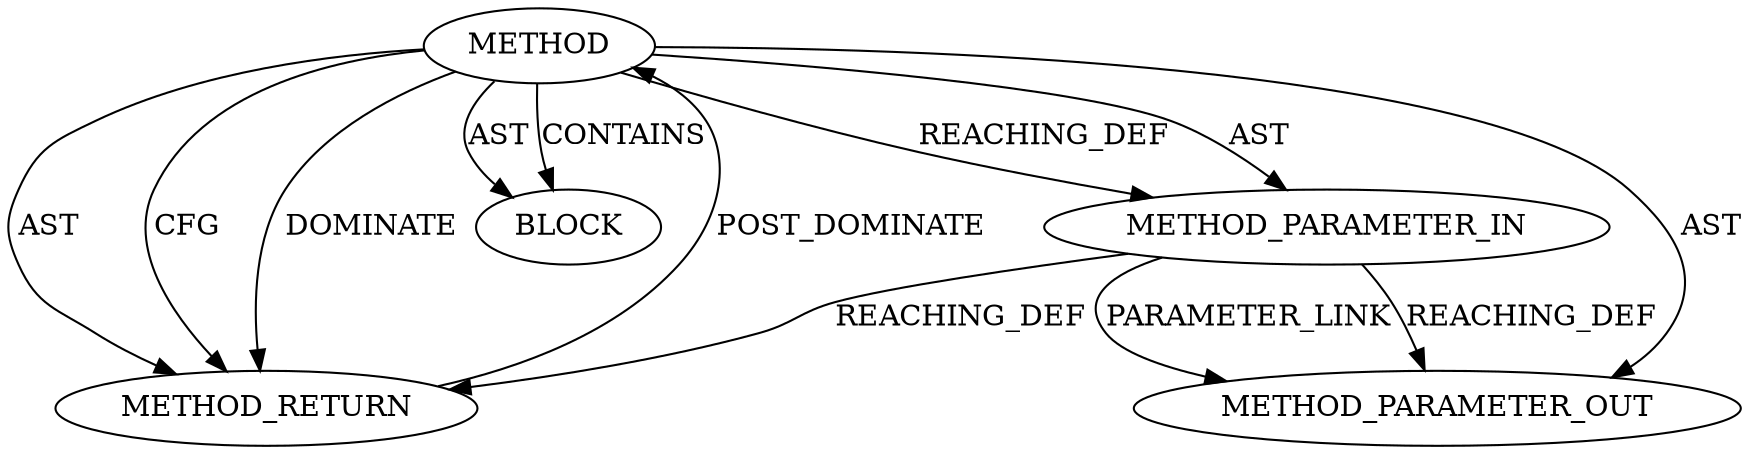 digraph {
  26539 [label=METHOD AST_PARENT_TYPE="NAMESPACE_BLOCK" AST_PARENT_FULL_NAME="<global>" ORDER=0 CODE="<empty>" FULL_NAME="dtls1_get_processed_record" IS_EXTERNAL=true FILENAME="<empty>" SIGNATURE="" NAME="dtls1_get_processed_record"]
  26542 [label=METHOD_RETURN ORDER=2 CODE="RET" TYPE_FULL_NAME="ANY" EVALUATION_STRATEGY="BY_VALUE"]
  26541 [label=BLOCK ORDER=1 ARGUMENT_INDEX=1 CODE="<empty>" TYPE_FULL_NAME="ANY"]
  27607 [label=METHOD_PARAMETER_OUT ORDER=1 CODE="p1" IS_VARIADIC=false TYPE_FULL_NAME="ANY" EVALUATION_STRATEGY="BY_VALUE" INDEX=1 NAME="p1"]
  26540 [label=METHOD_PARAMETER_IN ORDER=1 CODE="p1" IS_VARIADIC=false TYPE_FULL_NAME="ANY" EVALUATION_STRATEGY="BY_VALUE" INDEX=1 NAME="p1"]
  26539 -> 26542 [label=AST ]
  26539 -> 26541 [label=CONTAINS ]
  26539 -> 27607 [label=AST ]
  26539 -> 26542 [label=CFG ]
  26540 -> 27607 [label=PARAMETER_LINK ]
  26539 -> 26540 [label=REACHING_DEF VARIABLE=""]
  26539 -> 26540 [label=AST ]
  26539 -> 26542 [label=DOMINATE ]
  26539 -> 26541 [label=AST ]
  26540 -> 26542 [label=REACHING_DEF VARIABLE="p1"]
  26540 -> 27607 [label=REACHING_DEF VARIABLE="p1"]
  26542 -> 26539 [label=POST_DOMINATE ]
}
